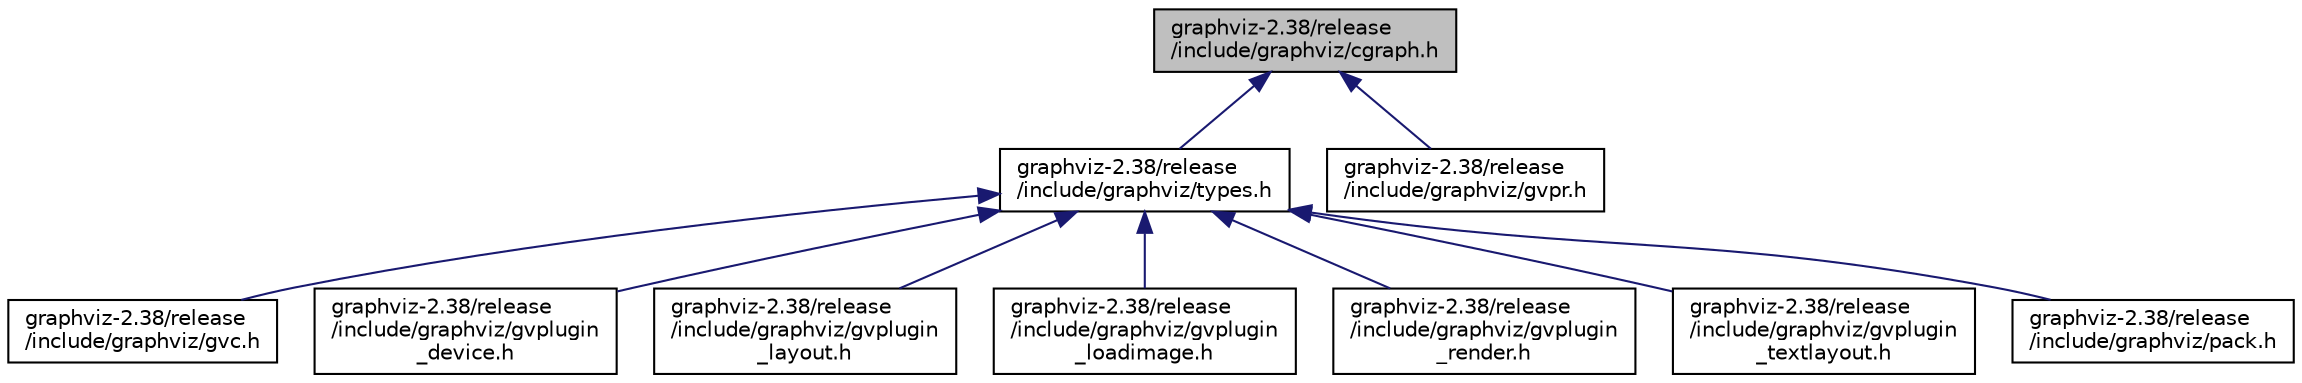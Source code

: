 digraph "graphviz-2.38/release/include/graphviz/cgraph.h"
{
  bgcolor="transparent";
  edge [fontname="Helvetica",fontsize="10",labelfontname="Helvetica",labelfontsize="10"];
  node [fontname="Helvetica",fontsize="10",shape=record];
  Node1 [label="graphviz-2.38/release\l/include/graphviz/cgraph.h",height=0.2,width=0.4,color="black", fillcolor="grey75", style="filled", fontcolor="black"];
  Node1 -> Node2 [dir="back",color="midnightblue",fontsize="10",style="solid",fontname="Helvetica"];
  Node2 [label="graphviz-2.38/release\l/include/graphviz/types.h",height=0.2,width=0.4,color="black",URL="$types_8h.html"];
  Node2 -> Node3 [dir="back",color="midnightblue",fontsize="10",style="solid",fontname="Helvetica"];
  Node3 [label="graphviz-2.38/release\l/include/graphviz/gvc.h",height=0.2,width=0.4,color="black",URL="$gvc_8h.html"];
  Node2 -> Node4 [dir="back",color="midnightblue",fontsize="10",style="solid",fontname="Helvetica"];
  Node4 [label="graphviz-2.38/release\l/include/graphviz/gvplugin\l_device.h",height=0.2,width=0.4,color="black",URL="$gvplugin__device_8h.html"];
  Node2 -> Node5 [dir="back",color="midnightblue",fontsize="10",style="solid",fontname="Helvetica"];
  Node5 [label="graphviz-2.38/release\l/include/graphviz/gvplugin\l_layout.h",height=0.2,width=0.4,color="black",URL="$gvplugin__layout_8h.html"];
  Node2 -> Node6 [dir="back",color="midnightblue",fontsize="10",style="solid",fontname="Helvetica"];
  Node6 [label="graphviz-2.38/release\l/include/graphviz/gvplugin\l_loadimage.h",height=0.2,width=0.4,color="black",URL="$gvplugin__loadimage_8h.html"];
  Node2 -> Node7 [dir="back",color="midnightblue",fontsize="10",style="solid",fontname="Helvetica"];
  Node7 [label="graphviz-2.38/release\l/include/graphviz/gvplugin\l_render.h",height=0.2,width=0.4,color="black",URL="$gvplugin__render_8h.html"];
  Node2 -> Node8 [dir="back",color="midnightblue",fontsize="10",style="solid",fontname="Helvetica"];
  Node8 [label="graphviz-2.38/release\l/include/graphviz/gvplugin\l_textlayout.h",height=0.2,width=0.4,color="black",URL="$gvplugin__textlayout_8h.html"];
  Node2 -> Node9 [dir="back",color="midnightblue",fontsize="10",style="solid",fontname="Helvetica"];
  Node9 [label="graphviz-2.38/release\l/include/graphviz/pack.h",height=0.2,width=0.4,color="black",URL="$pack_8h.html"];
  Node1 -> Node10 [dir="back",color="midnightblue",fontsize="10",style="solid",fontname="Helvetica"];
  Node10 [label="graphviz-2.38/release\l/include/graphviz/gvpr.h",height=0.2,width=0.4,color="black",URL="$gvpr_8h.html"];
}
